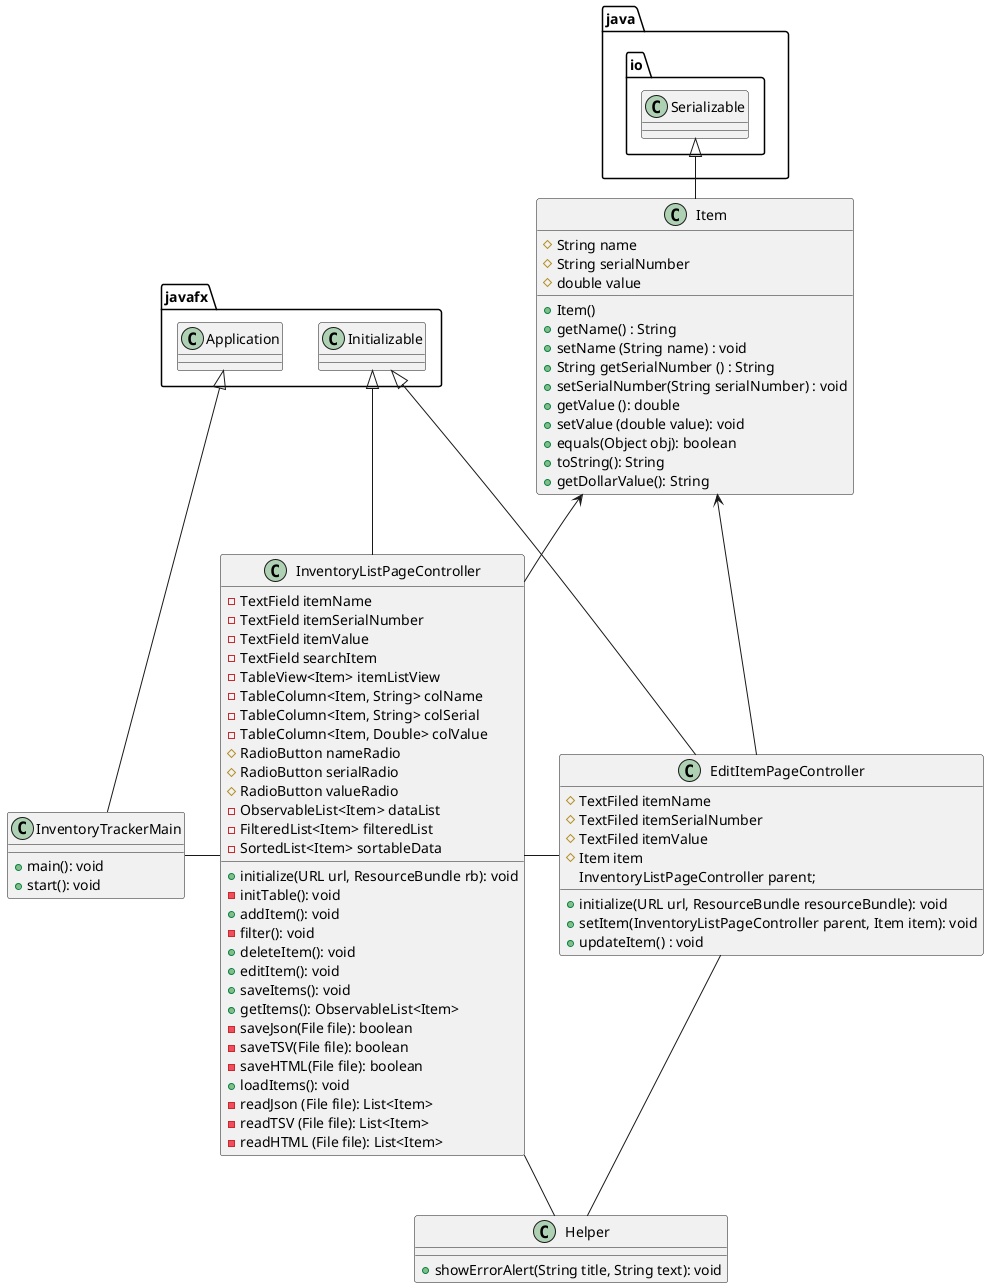 @startuml
'https://plantuml.com/sequence-diagram


class InventoryTrackerMain{
   + main(): void
   + start(): void
}

class Item{
 #String name
 #String serialNumber
 #double value

+Item()
+ getName() : String
+ setName (String name) : void
+ String getSerialNumber () : String
+ setSerialNumber(String serialNumber) : void
+ getValue (): double
+ setValue (double value): void
+ equals(Object obj): boolean
+ toString(): String
+ getDollarValue(): String
}


class InventoryListPageController {
-TextField itemName
-TextField itemSerialNumber
-TextField itemValue
-TextField searchItem
-TableView<Item> itemListView
-TableColumn<Item, String> colName
-TableColumn<Item, String> colSerial
-TableColumn<Item, Double> colValue
#RadioButton nameRadio
#RadioButton serialRadio
#RadioButton valueRadio
-ObservableList<Item> dataList
-FilteredList<Item> filteredList
-SortedList<Item> sortableData

+initialize(URL url, ResourceBundle rb): void
-initTable(): void
+addItem(): void
-filter(): void
+deleteItem(): void
+editItem(): void
+saveItems(): void
+getItems(): ObservableList<Item>
-saveJson(File file): boolean
-saveTSV(File file): boolean
-saveHTML(File file): boolean
+loadItems(): void
-readJson (File file): List<Item>
-readTSV (File file): List<Item>
-readHTML (File file): List<Item>

}


class EditItemPageController {

#TextFiled itemName
#TextFiled itemSerialNumber
#TextFiled itemValue
#Item item
InventoryListPageController parent;
+initialize(URL url, ResourceBundle resourceBundle): void
+setItem(InventoryListPageController parent, Item item): void
+updateItem() : void

}


class Helper{
+showErrorAlert(String title, String text): void

}



javafx.Application <|-- InventoryTrackerMain
InventoryTrackerMain - InventoryListPageController
java.io.Serializable<|--Item
javafx.Initializable<|--InventoryListPageController
javafx.Initializable<|--EditItemPageController
Item<-InventoryListPageController
Item<--EditItemPageController


InventoryListPageController-EditItemPageController

InventoryListPageController-- Helper
EditItemPageController -- Helper




@enduml